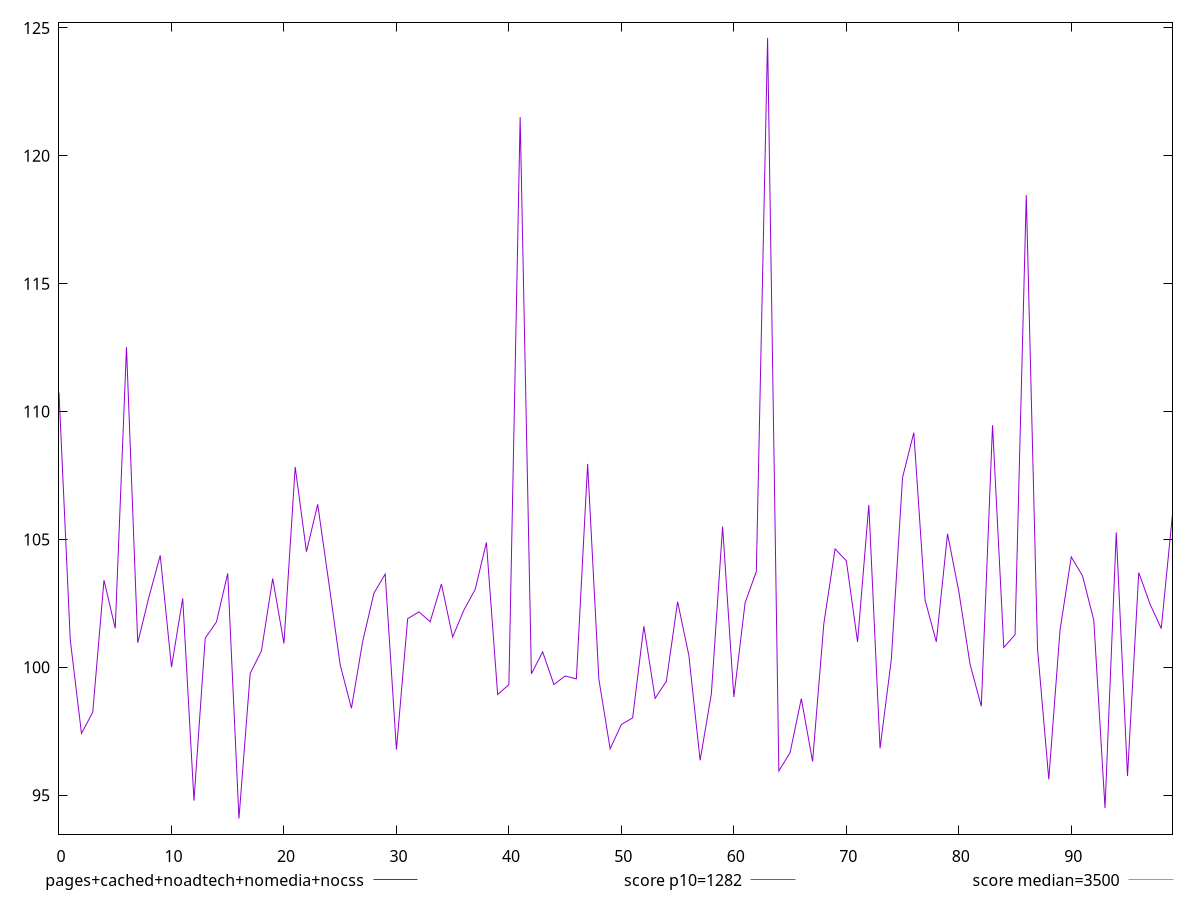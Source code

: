 reset

$pagesCachedNoadtechNomediaNocss <<EOF
0 110.744
1 101.08
2 97.41199999999999
3 98.24400000000001
4 103.40800000000002
5 101.52399999999999
6 112.51600000000002
7 100.96000000000001
8 102.756
9 104.37600000000002
10 100.00799999999998
11 102.69599999999998
12 94.78800000000001
13 101.14000000000001
14 101.77600000000002
15 103.672
16 94.088
17 99.75999999999999
18 100.64399999999998
19 103.47199999999998
20 100.93200000000002
21 107.83200000000004
22 104.52000000000002
23 106.372
24 103.27599999999998
25 100.096
26 98.39999999999998
27 101.01200000000001
28 102.896
29 103.644
30 96.78399999999999
31 101.89999999999998
32 102.168
33 101.78400000000002
34 103.256
35 101.18400000000001
36 102.24000000000001
37 103.04400000000001
38 104.884
39 98.93600000000002
40 99.32400000000001
41 121.51200000000003
42 99.74400000000003
43 100.60400000000001
44 99.32800000000002
45 99.66000000000003
46 99.548
47 107.95200000000001
48 99.52799999999998
49 96.81600000000002
50 97.76400000000001
51 98.024
52 101.608
53 98.78399999999999
54 99.45600000000002
55 102.564
56 100.468
57 96.36399999999999
58 98.96000000000001
59 105.50400000000002
60 98.84
61 102.51999999999998
62 103.74799999999999
63 124.60800000000002
64 95.94800000000002
65 96.66400000000002
66 98.77600000000001
67 96.32000000000001
68 101.69999999999999
69 104.62799999999999
70 104.16800000000002
71 100.992
72 106.34799999999998
73 96.83200000000002
74 100.3
75 107.424
76 109.17599999999999
77 102.63199999999998
78 100.99599999999998
79 105.22
80 102.96800000000002
81 100.124
82 98.47599999999998
83 109.46399999999998
84 100.77600000000001
85 101.27199999999998
86 118.46400000000003
87 100.72800000000001
88 95.62
89 101.452
90 104.31599999999999
91 103.57600000000001
92 101.84400000000004
93 94.49600000000004
94 105.27599999999998
95 95.748
96 103.704
97 102.47600000000001
98 101.51599999999999
99 105.98399999999998
EOF

set key outside below
set xrange [0:99]
set yrange [93.4776:125.21840000000002]
set trange [93.4776:125.21840000000002]
set terminal svg size 640, 500 enhanced background rgb 'white'
set output "report_00018_2021-02-10T15-25-16.877Z/bootup-time/comparison/line/4_vs_5.svg"

plot $pagesCachedNoadtechNomediaNocss title "pages+cached+noadtech+nomedia+nocss" with line, \
     1282 title "score p10=1282", \
     3500 title "score median=3500"

reset
